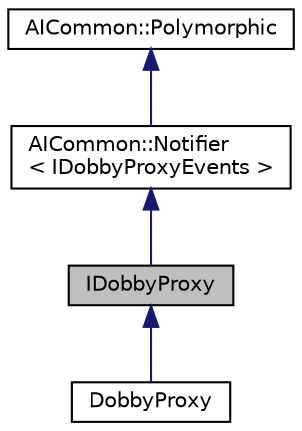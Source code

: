 digraph "IDobbyProxy"
{
 // LATEX_PDF_SIZE
  edge [fontname="Helvetica",fontsize="10",labelfontname="Helvetica",labelfontsize="10"];
  node [fontname="Helvetica",fontsize="10",shape=record];
  Node1 [label="IDobbyProxy",height=0.2,width=0.4,color="black", fillcolor="grey75", style="filled", fontcolor="black",tooltip="Wrapper around an IpcService object that provides simpler method calls to the Dobby 'hypervisor' daem..."];
  Node2 -> Node1 [dir="back",color="midnightblue",fontsize="10",style="solid",fontname="Helvetica"];
  Node2 [label="AICommon::Notifier\l\< IDobbyProxyEvents \>",height=0.2,width=0.4,color="black", fillcolor="white", style="filled",URL="$classAICommon_1_1Notifier.html",tooltip=" "];
  Node3 -> Node2 [dir="back",color="midnightblue",fontsize="10",style="solid",fontname="Helvetica"];
  Node3 [label="AICommon::Polymorphic",height=0.2,width=0.4,color="black", fillcolor="white", style="filled",URL="$classAICommon_1_1Polymorphic.html",tooltip="Inherit from this from all types that have virtual functions."];
  Node1 -> Node4 [dir="back",color="midnightblue",fontsize="10",style="solid",fontname="Helvetica"];
  Node4 [label="DobbyProxy",height=0.2,width=0.4,color="black", fillcolor="white", style="filled",URL="$classDobbyProxy.html",tooltip="Wrapper around an IpcService object that provides simpler method calls to the dobby daemon."];
}

